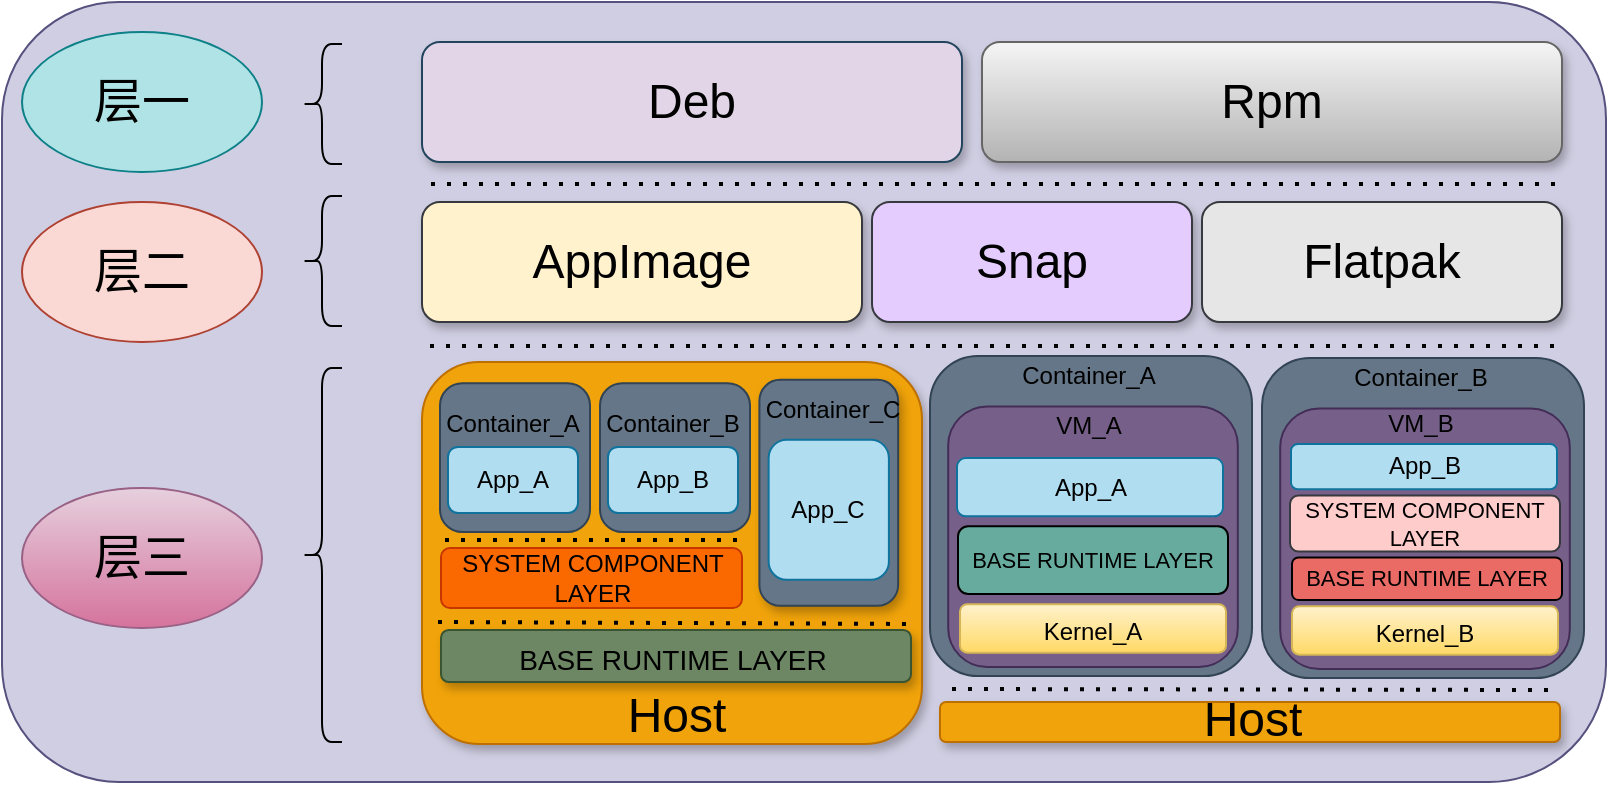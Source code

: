 <mxfile version="15.8.7" type="github">
  <diagram id="LLvNDj1ePx9aVNE7Bvmo" name="第 1 页">
    <mxGraphModel dx="1422" dy="748" grid="1" gridSize="10" guides="1" tooltips="1" connect="1" arrows="1" fold="1" page="1" pageScale="1" pageWidth="1100" pageHeight="850" math="0" shadow="0">
      <root>
        <mxCell id="0" />
        <mxCell id="1" parent="0" />
        <mxCell id="P67MLpcEnFjz25ukkOxf-96" value="" style="rounded=1;whiteSpace=wrap;html=1;fontSize=14;fillColor=#d0cee2;strokeColor=#56517e;" parent="1" vertex="1">
          <mxGeometry x="140" y="210" width="802" height="390" as="geometry" />
        </mxCell>
        <mxCell id="P67MLpcEnFjz25ukkOxf-60" value="" style="rounded=1;whiteSpace=wrap;html=1;fontSize=24;fontColor=#000000;strokeColor=#BD7000;fillColor=#f0a30a;shadow=1;" parent="1" vertex="1">
          <mxGeometry x="350" y="390" width="250" height="191" as="geometry" />
        </mxCell>
        <mxCell id="P67MLpcEnFjz25ukkOxf-28" value="" style="rounded=1;whiteSpace=wrap;html=1;fontSize=24;fillColor=#f0a30a;fontColor=#000000;strokeColor=#BD7000;shadow=1;" parent="1" vertex="1">
          <mxGeometry x="609" y="560" width="310" height="20" as="geometry" />
        </mxCell>
        <mxCell id="P67MLpcEnFjz25ukkOxf-1" value="&lt;font style=&quot;font-size: 24px&quot;&gt;Deb&lt;/font&gt;" style="rounded=1;whiteSpace=wrap;html=1;fillColor=#E1D5E7;shadow=1;strokeColor=#23445d;" parent="1" vertex="1">
          <mxGeometry x="350" y="230" width="270" height="60" as="geometry" />
        </mxCell>
        <mxCell id="P67MLpcEnFjz25ukkOxf-2" value="Rpm" style="rounded=1;whiteSpace=wrap;html=1;fontSize=24;fillColor=#f5f5f5;gradientColor=#b3b3b3;strokeColor=#666666;shadow=1;" parent="1" vertex="1">
          <mxGeometry x="630" y="230" width="290" height="60" as="geometry" />
        </mxCell>
        <mxCell id="P67MLpcEnFjz25ukkOxf-4" value="AppImage" style="rounded=1;whiteSpace=wrap;html=1;fontSize=24;fillColor=#FFF2CC;strokeColor=#36393d;shadow=1;" parent="1" vertex="1">
          <mxGeometry x="350" y="310" width="220" height="60" as="geometry" />
        </mxCell>
        <mxCell id="P67MLpcEnFjz25ukkOxf-5" value="Snap" style="rounded=1;whiteSpace=wrap;html=1;fontSize=24;fillColor=#E5CCFF;strokeColor=#36393d;shadow=1;" parent="1" vertex="1">
          <mxGeometry x="575" y="310" width="160" height="60" as="geometry" />
        </mxCell>
        <mxCell id="P67MLpcEnFjz25ukkOxf-6" value="Flatpak" style="rounded=1;whiteSpace=wrap;html=1;fontSize=24;fillColor=#E6E6E6;strokeColor=#36393d;shadow=1;" parent="1" vertex="1">
          <mxGeometry x="740" y="310" width="180" height="60" as="geometry" />
        </mxCell>
        <mxCell id="P67MLpcEnFjz25ukkOxf-8" value="" style="endArrow=none;dashed=1;html=1;dashPattern=1 3;strokeWidth=2;rounded=0;fontSize=24;" parent="1" edge="1">
          <mxGeometry width="50" height="50" relative="1" as="geometry">
            <mxPoint x="354" y="382" as="sourcePoint" />
            <mxPoint x="920" y="382" as="targetPoint" />
          </mxGeometry>
        </mxCell>
        <mxCell id="P67MLpcEnFjz25ukkOxf-15" value="&lt;font style=&quot;font-size: 24px&quot;&gt;Host&lt;/font&gt;" style="text;html=1;resizable=0;autosize=1;align=center;verticalAlign=middle;points=[];fillColor=none;strokeColor=none;rounded=0;fontSize=12;" parent="1" vertex="1">
          <mxGeometry x="447" y="557" width="60" height="20" as="geometry" />
        </mxCell>
        <mxCell id="P67MLpcEnFjz25ukkOxf-29" value="&lt;font style=&quot;font-size: 24px&quot;&gt;Host&lt;/font&gt;" style="text;html=1;resizable=0;autosize=1;align=center;verticalAlign=middle;points=[];fillColor=none;strokeColor=none;rounded=0;fontSize=12;" parent="1" vertex="1">
          <mxGeometry x="735" y="558.5" width="60" height="20" as="geometry" />
        </mxCell>
        <mxCell id="P67MLpcEnFjz25ukkOxf-93" value="" style="rounded=1;whiteSpace=wrap;html=1;fontSize=24;fontColor=#ffffff;strokeColor=#3A5431;fillColor=#6d8764;shadow=1;" parent="1" vertex="1">
          <mxGeometry x="359.5" y="524" width="235" height="26" as="geometry" />
        </mxCell>
        <mxCell id="P67MLpcEnFjz25ukkOxf-94" value="&lt;font style=&quot;font-size: 14px&quot;&gt;BASE RUNTIME LAYER&lt;/font&gt;" style="text;html=1;resizable=0;autosize=1;align=center;verticalAlign=middle;points=[];fillColor=none;strokeColor=none;rounded=0;fontSize=24;fontColor=#000000;" parent="1" vertex="1">
          <mxGeometry x="390" y="516" width="170" height="40" as="geometry" />
        </mxCell>
        <mxCell id="P67MLpcEnFjz25ukkOxf-95" value="" style="endArrow=none;dashed=1;html=1;dashPattern=1 3;strokeWidth=2;rounded=0;fontSize=24;" parent="1" edge="1">
          <mxGeometry width="50" height="50" relative="1" as="geometry">
            <mxPoint x="615" y="553.5" as="sourcePoint" />
            <mxPoint x="915" y="554" as="targetPoint" />
          </mxGeometry>
        </mxCell>
        <mxCell id="Ex9jiZJhoS6-0kR0-bTx-3" value="" style="endArrow=none;dashed=1;html=1;dashPattern=1 3;strokeWidth=2;rounded=0;fontSize=24;" parent="1" edge="1">
          <mxGeometry width="50" height="50" relative="1" as="geometry">
            <mxPoint x="358" y="520" as="sourcePoint" />
            <mxPoint x="598" y="521" as="targetPoint" />
          </mxGeometry>
        </mxCell>
        <mxCell id="Ex9jiZJhoS6-0kR0-bTx-7" value="" style="group;shadow=1;" parent="1" vertex="1" connectable="0">
          <mxGeometry x="355" y="390" width="160" height="85" as="geometry" />
        </mxCell>
        <mxCell id="P67MLpcEnFjz25ukkOxf-45" value="" style="group" parent="Ex9jiZJhoS6-0kR0-bTx-7" vertex="1" connectable="0">
          <mxGeometry width="105" height="85" as="geometry" />
        </mxCell>
        <mxCell id="P67MLpcEnFjz25ukkOxf-9" value="" style="rounded=1;whiteSpace=wrap;html=1;fontSize=24;fillColor=#647687;fontColor=#ffffff;strokeColor=#314354;" parent="P67MLpcEnFjz25ukkOxf-45" vertex="1">
          <mxGeometry x="4" y="10.625" width="75" height="74.375" as="geometry" />
        </mxCell>
        <mxCell id="P67MLpcEnFjz25ukkOxf-40" value="App_A" style="rounded=1;whiteSpace=wrap;html=1;fontSize=12;fillColor=#b1ddf0;strokeColor=#10739e;" parent="P67MLpcEnFjz25ukkOxf-45" vertex="1">
          <mxGeometry x="8" y="42.5" width="65" height="32.938" as="geometry" />
        </mxCell>
        <mxCell id="P67MLpcEnFjz25ukkOxf-16" value="&lt;font style=&quot;font-size: 12px&quot;&gt;Container_A&lt;/font&gt;" style="text;html=1;resizable=0;autosize=1;align=center;verticalAlign=middle;points=[];fillColor=none;strokeColor=none;rounded=0;fontSize=24;" parent="P67MLpcEnFjz25ukkOxf-45" vertex="1">
          <mxGeometry y="7.083" width="80" height="40" as="geometry" />
        </mxCell>
        <mxCell id="P67MLpcEnFjz25ukkOxf-83" value="" style="group" parent="Ex9jiZJhoS6-0kR0-bTx-7" vertex="1" connectable="0">
          <mxGeometry x="80" width="80" height="85" as="geometry" />
        </mxCell>
        <mxCell id="P67MLpcEnFjz25ukkOxf-84" value="" style="rounded=1;whiteSpace=wrap;html=1;fontSize=24;fillColor=#647687;fontColor=#ffffff;strokeColor=#314354;" parent="P67MLpcEnFjz25ukkOxf-83" vertex="1">
          <mxGeometry x="4" y="10.625" width="75" height="74.375" as="geometry" />
        </mxCell>
        <mxCell id="P67MLpcEnFjz25ukkOxf-85" value="&lt;font style=&quot;font-size: 12px&quot;&gt;Container_B&lt;/font&gt;" style="text;html=1;resizable=0;autosize=1;align=center;verticalAlign=middle;points=[];fillColor=none;strokeColor=none;rounded=0;fontSize=24;" parent="P67MLpcEnFjz25ukkOxf-83" vertex="1">
          <mxGeometry y="7.083" width="80" height="40" as="geometry" />
        </mxCell>
        <mxCell id="P67MLpcEnFjz25ukkOxf-86" value="App_B" style="rounded=1;whiteSpace=wrap;html=1;fontSize=12;fillColor=#b1ddf0;strokeColor=#10739e;" parent="P67MLpcEnFjz25ukkOxf-83" vertex="1">
          <mxGeometry x="8" y="42.5" width="65" height="32.938" as="geometry" />
        </mxCell>
        <mxCell id="Ex9jiZJhoS6-0kR0-bTx-12" value="SYSTEM COMPONENT LAYER" style="rounded=1;whiteSpace=wrap;html=1;fontSize=12;strokeColor=#C73500;fillColor=#fa6800;fontColor=#000000;" parent="1" vertex="1">
          <mxGeometry x="359.5" y="483" width="150.5" height="30" as="geometry" />
        </mxCell>
        <mxCell id="Ex9jiZJhoS6-0kR0-bTx-38" value="" style="endArrow=none;dashed=1;html=1;dashPattern=1 3;strokeWidth=2;rounded=0;fontSize=6;" parent="1" edge="1">
          <mxGeometry width="50" height="50" relative="1" as="geometry">
            <mxPoint x="361.5" y="479" as="sourcePoint" />
            <mxPoint x="511.5" y="479" as="targetPoint" />
          </mxGeometry>
        </mxCell>
        <mxCell id="Ex9jiZJhoS6-0kR0-bTx-41" value="" style="group" parent="1" vertex="1" connectable="0">
          <mxGeometry x="515" y="390" width="74" height="121.92" as="geometry" />
        </mxCell>
        <mxCell id="P67MLpcEnFjz25ukkOxf-88" value="" style="rounded=1;whiteSpace=wrap;html=1;fontSize=24;fillColor=#647687;fontColor=#ffffff;strokeColor=#314354;shadow=1;" parent="Ex9jiZJhoS6-0kR0-bTx-41" vertex="1">
          <mxGeometry x="3.7" y="8.917" width="69.375" height="113.003" as="geometry" />
        </mxCell>
        <mxCell id="P67MLpcEnFjz25ukkOxf-89" value="&lt;font style=&quot;font-size: 12px&quot;&gt;Container_C&lt;/font&gt;" style="text;html=1;resizable=0;autosize=1;align=center;verticalAlign=middle;points=[];fillColor=none;strokeColor=none;rounded=0;fontSize=24;" parent="Ex9jiZJhoS6-0kR0-bTx-41" vertex="1">
          <mxGeometry width="80" height="40" as="geometry" />
        </mxCell>
        <mxCell id="P67MLpcEnFjz25ukkOxf-90" value="App_C" style="rounded=1;whiteSpace=wrap;html=1;fontSize=12;fillColor=#b1ddf0;strokeColor=#10739e;" parent="Ex9jiZJhoS6-0kR0-bTx-41" vertex="1">
          <mxGeometry x="8.325" y="38.918" width="60.125" height="70.002" as="geometry" />
        </mxCell>
        <mxCell id="w_Y7kxa5PaMcE_uQieEO-6" value="" style="shape=curlyBracket;whiteSpace=wrap;html=1;rounded=1;" parent="1" vertex="1">
          <mxGeometry x="290" y="231" width="20" height="60" as="geometry" />
        </mxCell>
        <mxCell id="w_Y7kxa5PaMcE_uQieEO-7" value="" style="shape=curlyBracket;whiteSpace=wrap;html=1;rounded=1;" parent="1" vertex="1">
          <mxGeometry x="290" y="307" width="20" height="65" as="geometry" />
        </mxCell>
        <mxCell id="w_Y7kxa5PaMcE_uQieEO-8" value="" style="shape=curlyBracket;whiteSpace=wrap;html=1;rounded=1;" parent="1" vertex="1">
          <mxGeometry x="290" y="393" width="20" height="187" as="geometry" />
        </mxCell>
        <mxCell id="w_Y7kxa5PaMcE_uQieEO-9" value="&lt;font style=&quot;font-size: 24px&quot;&gt;层一&lt;/font&gt;" style="ellipse;whiteSpace=wrap;html=1;fillColor=#b0e3e6;strokeColor=#0e8088;" parent="1" vertex="1">
          <mxGeometry x="150" y="225" width="120" height="70" as="geometry" />
        </mxCell>
        <mxCell id="w_Y7kxa5PaMcE_uQieEO-10" value="&lt;font style=&quot;font-size: 24px&quot;&gt;层二&lt;/font&gt;" style="ellipse;whiteSpace=wrap;html=1;fillColor=#fad9d5;strokeColor=#ae4132;" parent="1" vertex="1">
          <mxGeometry x="150" y="310" width="120" height="70" as="geometry" />
        </mxCell>
        <mxCell id="w_Y7kxa5PaMcE_uQieEO-11" value="&lt;font style=&quot;font-size: 24px&quot;&gt;层三&lt;/font&gt;" style="ellipse;whiteSpace=wrap;html=1;fillColor=#e6d0de;gradientColor=#d5739d;strokeColor=#996185;" parent="1" vertex="1">
          <mxGeometry x="150" y="453" width="120" height="70" as="geometry" />
        </mxCell>
        <mxCell id="w_Y7kxa5PaMcE_uQieEO-12" value="" style="endArrow=none;dashed=1;html=1;dashPattern=1 3;strokeWidth=2;rounded=0;fontSize=24;" parent="1" edge="1">
          <mxGeometry width="50" height="50" relative="1" as="geometry">
            <mxPoint x="354.5" y="301" as="sourcePoint" />
            <mxPoint x="920.5" y="301" as="targetPoint" />
          </mxGeometry>
        </mxCell>
        <mxCell id="ZXSeQfD0PUdoXnLN9A7s-36" value="" style="group" vertex="1" connectable="0" parent="1">
          <mxGeometry x="770" y="388" width="161" height="160" as="geometry" />
        </mxCell>
        <mxCell id="ZXSeQfD0PUdoXnLN9A7s-25" value="" style="rounded=1;whiteSpace=wrap;html=1;fontSize=24;strokeColor=#314354;fillColor=#647687;fontColor=#ffffff;" vertex="1" parent="ZXSeQfD0PUdoXnLN9A7s-36">
          <mxGeometry y="0.005" width="161" height="159.995" as="geometry" />
        </mxCell>
        <mxCell id="ZXSeQfD0PUdoXnLN9A7s-26" value="" style="rounded=1;whiteSpace=wrap;html=1;fontSize=24;fillColor=#76608a;fontColor=#ffffff;strokeColor=#432D57;" vertex="1" parent="ZXSeQfD0PUdoXnLN9A7s-36">
          <mxGeometry x="9.1" y="25.231" width="144.8" height="130.332" as="geometry" />
        </mxCell>
        <mxCell id="ZXSeQfD0PUdoXnLN9A7s-27" value="&lt;font style=&quot;font-size: 12px&quot;&gt;Kernel_B&lt;/font&gt;" style="rounded=1;whiteSpace=wrap;html=1;fontSize=18;fillColor=#fff2cc;strokeColor=#d6b656;gradientColor=#ffd966;" vertex="1" parent="ZXSeQfD0PUdoXnLN9A7s-36">
          <mxGeometry x="15" y="124.108" width="133" height="24.213" as="geometry" />
        </mxCell>
        <mxCell id="ZXSeQfD0PUdoXnLN9A7s-28" value="App_B" style="rounded=1;whiteSpace=wrap;html=1;fontSize=12;fillColor=#b1ddf0;strokeColor=#10739e;" vertex="1" parent="ZXSeQfD0PUdoXnLN9A7s-36">
          <mxGeometry x="14.5" y="43.03" width="133" height="22.61" as="geometry" />
        </mxCell>
        <mxCell id="ZXSeQfD0PUdoXnLN9A7s-29" value="VM_B" style="text;html=1;resizable=0;autosize=1;align=center;verticalAlign=middle;points=[];fillColor=none;strokeColor=none;rounded=0;fontSize=12;" vertex="1" parent="ZXSeQfD0PUdoXnLN9A7s-36">
          <mxGeometry x="54" y="23.233" width="50" height="20" as="geometry" />
        </mxCell>
        <mxCell id="ZXSeQfD0PUdoXnLN9A7s-30" value="Container_B" style="text;html=1;resizable=0;autosize=1;align=center;verticalAlign=middle;points=[];fillColor=none;strokeColor=none;rounded=0;fontSize=12;" vertex="1" parent="ZXSeQfD0PUdoXnLN9A7s-36">
          <mxGeometry x="39" width="80" height="20" as="geometry" />
        </mxCell>
        <mxCell id="ZXSeQfD0PUdoXnLN9A7s-35" value="SYSTEM COMPONENT LAYER" style="rounded=1;whiteSpace=wrap;html=1;fontSize=11;fillColor=#ffcccc;strokeColor=#36393d;" vertex="1" parent="ZXSeQfD0PUdoXnLN9A7s-36">
          <mxGeometry x="14" y="68.75" width="135" height="28" as="geometry" />
        </mxCell>
        <mxCell id="ZXSeQfD0PUdoXnLN9A7s-39" value="BASE RUNTIME LAYER" style="rounded=1;whiteSpace=wrap;html=1;fontSize=11;fontColor=#000000;fillColor=#EA6B66;" vertex="1" parent="ZXSeQfD0PUdoXnLN9A7s-36">
          <mxGeometry x="15" y="99.75" width="135" height="21.25" as="geometry" />
        </mxCell>
        <mxCell id="ZXSeQfD0PUdoXnLN9A7s-37" value="" style="group" vertex="1" connectable="0" parent="1">
          <mxGeometry x="604" y="387" width="161" height="160" as="geometry" />
        </mxCell>
        <mxCell id="P67MLpcEnFjz25ukkOxf-65" value="" style="rounded=1;whiteSpace=wrap;html=1;fontSize=24;strokeColor=#314354;fillColor=#647687;fontColor=#ffffff;" parent="ZXSeQfD0PUdoXnLN9A7s-37" vertex="1">
          <mxGeometry y="0.005" width="161" height="159.995" as="geometry" />
        </mxCell>
        <mxCell id="P67MLpcEnFjz25ukkOxf-32" value="" style="rounded=1;whiteSpace=wrap;html=1;fontSize=24;fillColor=#76608a;fontColor=#ffffff;strokeColor=#432D57;" parent="ZXSeQfD0PUdoXnLN9A7s-37" vertex="1">
          <mxGeometry x="9.1" y="25.231" width="144.8" height="130.332" as="geometry" />
        </mxCell>
        <mxCell id="P67MLpcEnFjz25ukkOxf-35" value="&lt;font style=&quot;font-size: 12px&quot;&gt;Kernel_A&lt;/font&gt;" style="rounded=1;whiteSpace=wrap;html=1;fontSize=18;fillColor=#fff2cc;strokeColor=#d6b656;gradientColor=#ffd966;" parent="ZXSeQfD0PUdoXnLN9A7s-37" vertex="1">
          <mxGeometry x="15" y="124.108" width="133" height="24.213" as="geometry" />
        </mxCell>
        <mxCell id="P67MLpcEnFjz25ukkOxf-36" value="App_A" style="rounded=1;whiteSpace=wrap;html=1;fontSize=12;fillColor=#b1ddf0;strokeColor=#10739e;" parent="ZXSeQfD0PUdoXnLN9A7s-37" vertex="1">
          <mxGeometry x="13.5" y="51.03" width="133" height="29.119" as="geometry" />
        </mxCell>
        <mxCell id="Ex9jiZJhoS6-0kR0-bTx-14" value="VM_A" style="text;html=1;resizable=0;autosize=1;align=center;verticalAlign=middle;points=[];fillColor=none;strokeColor=none;rounded=0;fontSize=12;" parent="ZXSeQfD0PUdoXnLN9A7s-37" vertex="1">
          <mxGeometry x="54.0" y="25.233" width="50" height="20" as="geometry" />
        </mxCell>
        <mxCell id="Ex9jiZJhoS6-0kR0-bTx-16" value="Container_A" style="text;html=1;resizable=0;autosize=1;align=center;verticalAlign=middle;points=[];fillColor=none;strokeColor=none;rounded=0;fontSize=12;" parent="ZXSeQfD0PUdoXnLN9A7s-37" vertex="1">
          <mxGeometry x="39" width="80" height="20" as="geometry" />
        </mxCell>
        <mxCell id="ZXSeQfD0PUdoXnLN9A7s-38" value="BASE RUNTIME LAYER" style="rounded=1;whiteSpace=wrap;html=1;fontSize=11;fontColor=#000000;fillColor=#67AB9F;" vertex="1" parent="ZXSeQfD0PUdoXnLN9A7s-37">
          <mxGeometry x="14" y="85.15" width="135" height="33.85" as="geometry" />
        </mxCell>
      </root>
    </mxGraphModel>
  </diagram>
</mxfile>
